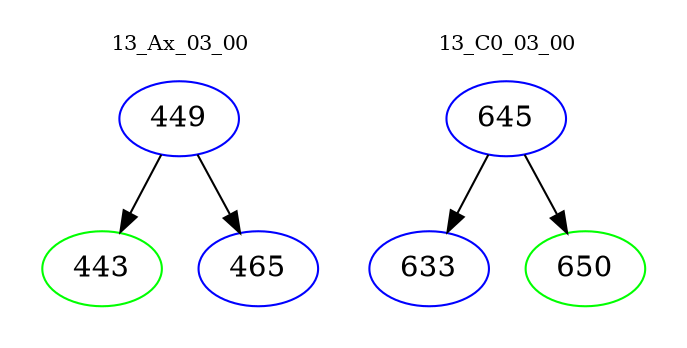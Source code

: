digraph{
subgraph cluster_0 {
color = white
label = "13_Ax_03_00";
fontsize=10;
T0_449 [label="449", color="blue"]
T0_449 -> T0_443 [color="black"]
T0_443 [label="443", color="green"]
T0_449 -> T0_465 [color="black"]
T0_465 [label="465", color="blue"]
}
subgraph cluster_1 {
color = white
label = "13_C0_03_00";
fontsize=10;
T1_645 [label="645", color="blue"]
T1_645 -> T1_633 [color="black"]
T1_633 [label="633", color="blue"]
T1_645 -> T1_650 [color="black"]
T1_650 [label="650", color="green"]
}
}
